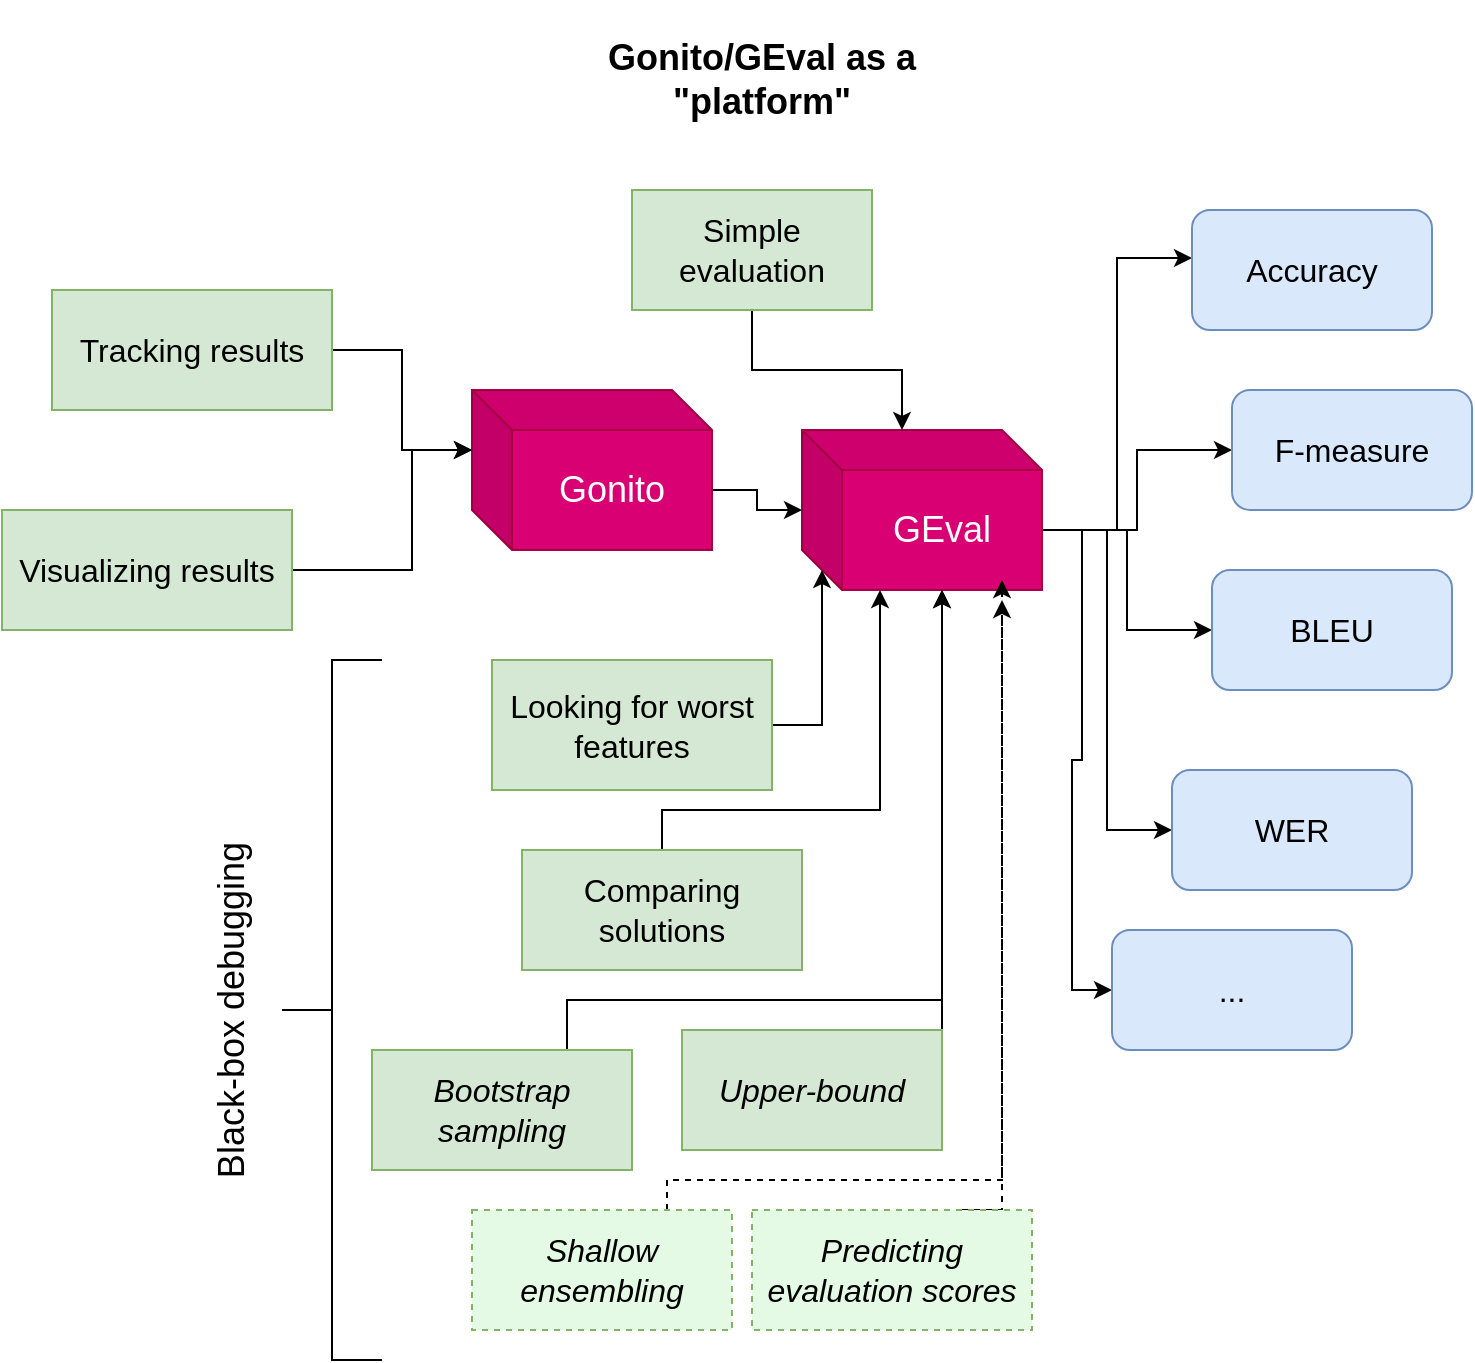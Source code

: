 <mxfile version="12.6.2" type="device"><diagram id="GF5vMvmt961psyxPUKfL" name="Page-1"><mxGraphModel dx="1420" dy="775" grid="1" gridSize="10" guides="1" tooltips="1" connect="1" arrows="1" fold="1" page="1" pageScale="1" pageWidth="850" pageHeight="1100" math="0" shadow="0"><root><mxCell id="0"/><mxCell id="1" parent="0"/><mxCell id="YmkqpxC1H59n3fccIhuR-10" style="edgeStyle=orthogonalEdgeStyle;rounded=0;orthogonalLoop=1;jettySize=auto;html=1;exitX=0;exitY=0;exitDx=120;exitDy=50;exitPerimeter=0;entryX=0;entryY=0.4;entryDx=0;entryDy=0;entryPerimeter=0;" parent="1" source="YmkqpxC1H59n3fccIhuR-1" target="YmkqpxC1H59n3fccIhuR-5" edge="1"><mxGeometry relative="1" as="geometry"/></mxCell><mxCell id="YmkqpxC1H59n3fccIhuR-11" style="edgeStyle=orthogonalEdgeStyle;rounded=0;orthogonalLoop=1;jettySize=auto;html=1;exitX=0;exitY=0;exitDx=120;exitDy=50;exitPerimeter=0;entryX=0;entryY=0.5;entryDx=0;entryDy=0;" parent="1" source="YmkqpxC1H59n3fccIhuR-1" target="YmkqpxC1H59n3fccIhuR-6" edge="1"><mxGeometry relative="1" as="geometry"/></mxCell><mxCell id="YmkqpxC1H59n3fccIhuR-12" style="edgeStyle=orthogonalEdgeStyle;rounded=0;orthogonalLoop=1;jettySize=auto;html=1;exitX=0;exitY=0;exitDx=120;exitDy=50;exitPerimeter=0;entryX=0;entryY=0.5;entryDx=0;entryDy=0;" parent="1" source="YmkqpxC1H59n3fccIhuR-1" target="YmkqpxC1H59n3fccIhuR-7" edge="1"><mxGeometry relative="1" as="geometry"/></mxCell><mxCell id="YmkqpxC1H59n3fccIhuR-13" style="edgeStyle=orthogonalEdgeStyle;rounded=0;orthogonalLoop=1;jettySize=auto;html=1;exitX=0;exitY=0;exitDx=120;exitDy=50;exitPerimeter=0;entryX=0;entryY=0.5;entryDx=0;entryDy=0;" parent="1" source="YmkqpxC1H59n3fccIhuR-1" target="YmkqpxC1H59n3fccIhuR-8" edge="1"><mxGeometry relative="1" as="geometry"/></mxCell><mxCell id="YmkqpxC1H59n3fccIhuR-14" style="edgeStyle=orthogonalEdgeStyle;rounded=0;orthogonalLoop=1;jettySize=auto;html=1;exitX=0;exitY=0;exitDx=120;exitDy=50;exitPerimeter=0;entryX=0;entryY=0.5;entryDx=0;entryDy=0;" parent="1" source="YmkqpxC1H59n3fccIhuR-1" target="YmkqpxC1H59n3fccIhuR-9" edge="1"><mxGeometry relative="1" as="geometry"/></mxCell><mxCell id="YmkqpxC1H59n3fccIhuR-1" value="&lt;font style=&quot;font-size: 18px&quot;&gt;GEval&lt;/font&gt;" style="shape=cube;whiteSpace=wrap;html=1;boundedLbl=1;backgroundOutline=1;darkOpacity=0.05;darkOpacity2=0.1;fillColor=#d80073;strokeColor=#A50040;fontColor=#ffffff;" parent="1" vertex="1"><mxGeometry x="450" y="245" width="120" height="80" as="geometry"/></mxCell><mxCell id="YmkqpxC1H59n3fccIhuR-4" style="edgeStyle=orthogonalEdgeStyle;rounded=0;orthogonalLoop=1;jettySize=auto;html=1;exitX=0;exitY=0;exitDx=120;exitDy=50;exitPerimeter=0;" parent="1" source="YmkqpxC1H59n3fccIhuR-3" target="YmkqpxC1H59n3fccIhuR-1" edge="1"><mxGeometry relative="1" as="geometry"/></mxCell><mxCell id="YmkqpxC1H59n3fccIhuR-3" value="&lt;font style=&quot;font-size: 18px&quot;&gt;Gonito&lt;/font&gt;" style="shape=cube;whiteSpace=wrap;html=1;boundedLbl=1;backgroundOutline=1;darkOpacity=0.05;darkOpacity2=0.1;fillColor=#d80073;strokeColor=#A50040;fontColor=#ffffff;" parent="1" vertex="1"><mxGeometry x="285" y="225" width="120" height="80" as="geometry"/></mxCell><mxCell id="YmkqpxC1H59n3fccIhuR-5" value="&lt;font style=&quot;font-size: 16px&quot;&gt;Accuracy&lt;/font&gt;" style="rounded=1;whiteSpace=wrap;html=1;fillColor=#dae8fc;strokeColor=#6c8ebf;" parent="1" vertex="1"><mxGeometry x="645" y="135" width="120" height="60" as="geometry"/></mxCell><mxCell id="YmkqpxC1H59n3fccIhuR-6" value="&lt;font style=&quot;font-size: 16px&quot;&gt;F-measure&lt;/font&gt;" style="rounded=1;whiteSpace=wrap;html=1;fillColor=#dae8fc;strokeColor=#6c8ebf;" parent="1" vertex="1"><mxGeometry x="665" y="225" width="120" height="60" as="geometry"/></mxCell><mxCell id="YmkqpxC1H59n3fccIhuR-7" value="&lt;font style=&quot;font-size: 16px&quot;&gt;BLEU&lt;/font&gt;" style="rounded=1;whiteSpace=wrap;html=1;fillColor=#dae8fc;strokeColor=#6c8ebf;" parent="1" vertex="1"><mxGeometry x="655" y="315" width="120" height="60" as="geometry"/></mxCell><mxCell id="YmkqpxC1H59n3fccIhuR-8" value="&lt;font style=&quot;font-size: 16px&quot;&gt;WER&lt;/font&gt;" style="rounded=1;whiteSpace=wrap;html=1;fillColor=#dae8fc;strokeColor=#6c8ebf;" parent="1" vertex="1"><mxGeometry x="635" y="415" width="120" height="60" as="geometry"/></mxCell><mxCell id="YmkqpxC1H59n3fccIhuR-9" value="&lt;font style=&quot;font-size: 16px&quot;&gt;...&lt;/font&gt;" style="rounded=1;whiteSpace=wrap;html=1;fillColor=#dae8fc;strokeColor=#6c8ebf;" parent="1" vertex="1"><mxGeometry x="605" y="495" width="120" height="60" as="geometry"/></mxCell><mxCell id="YmkqpxC1H59n3fccIhuR-15" value="&lt;b&gt;&lt;font style=&quot;font-size: 18px&quot;&gt;Gonito/GEval as a &quot;platform&quot;&lt;/font&gt;&lt;/b&gt;" style="text;html=1;strokeColor=none;fillColor=none;align=center;verticalAlign=middle;whiteSpace=wrap;rounded=0;" parent="1" vertex="1"><mxGeometry x="340" y="30" width="180" height="80" as="geometry"/></mxCell><mxCell id="YmkqpxC1H59n3fccIhuR-19" style="edgeStyle=orthogonalEdgeStyle;rounded=0;orthogonalLoop=1;jettySize=auto;html=1;exitX=1;exitY=0.5;exitDx=0;exitDy=0;entryX=0;entryY=0;entryDx=0;entryDy=30;entryPerimeter=0;" parent="1" source="YmkqpxC1H59n3fccIhuR-16" target="YmkqpxC1H59n3fccIhuR-3" edge="1"><mxGeometry relative="1" as="geometry"/></mxCell><mxCell id="YmkqpxC1H59n3fccIhuR-16" value="&lt;font style=&quot;font-size: 16px&quot;&gt;Tracking results&lt;/font&gt;" style="rounded=0;whiteSpace=wrap;html=1;fillColor=#d5e8d4;strokeColor=#82b366;" parent="1" vertex="1"><mxGeometry x="75" y="175" width="140" height="60" as="geometry"/></mxCell><mxCell id="YmkqpxC1H59n3fccIhuR-20" style="edgeStyle=orthogonalEdgeStyle;rounded=0;orthogonalLoop=1;jettySize=auto;html=1;exitX=1;exitY=0.5;exitDx=0;exitDy=0;" parent="1" source="YmkqpxC1H59n3fccIhuR-17" edge="1"><mxGeometry relative="1" as="geometry"><mxPoint x="285" y="255" as="targetPoint"/><Array as="points"><mxPoint x="255" y="315"/><mxPoint x="255" y="255"/></Array></mxGeometry></mxCell><mxCell id="YmkqpxC1H59n3fccIhuR-17" value="&lt;font style=&quot;font-size: 16px&quot;&gt;Visualizing results&lt;/font&gt;" style="rounded=0;whiteSpace=wrap;html=1;fillColor=#d5e8d4;strokeColor=#82b366;" parent="1" vertex="1"><mxGeometry x="50" y="285" width="145" height="60" as="geometry"/></mxCell><mxCell id="YmkqpxC1H59n3fccIhuR-21" style="edgeStyle=orthogonalEdgeStyle;rounded=0;orthogonalLoop=1;jettySize=auto;html=1;exitX=0.5;exitY=1;exitDx=0;exitDy=0;entryX=0;entryY=0;entryDx=50;entryDy=0;entryPerimeter=0;" parent="1" source="YmkqpxC1H59n3fccIhuR-18" target="YmkqpxC1H59n3fccIhuR-1" edge="1"><mxGeometry relative="1" as="geometry"/></mxCell><mxCell id="YmkqpxC1H59n3fccIhuR-18" value="&lt;font style=&quot;font-size: 16px&quot;&gt;Simple evaluation&lt;/font&gt;" style="rounded=0;whiteSpace=wrap;html=1;fillColor=#d5e8d4;strokeColor=#82b366;" parent="1" vertex="1"><mxGeometry x="365" y="125" width="120" height="60" as="geometry"/></mxCell><mxCell id="YmkqpxC1H59n3fccIhuR-24" style="edgeStyle=orthogonalEdgeStyle;rounded=0;orthogonalLoop=1;jettySize=auto;html=1;exitX=1;exitY=0.5;exitDx=0;exitDy=0;entryX=0;entryY=0;entryDx=10;entryDy=70;entryPerimeter=0;" parent="1" source="YmkqpxC1H59n3fccIhuR-22" target="YmkqpxC1H59n3fccIhuR-1" edge="1"><mxGeometry relative="1" as="geometry"/></mxCell><mxCell id="YmkqpxC1H59n3fccIhuR-22" value="&lt;div style=&quot;font-size: 16px&quot;&gt;&lt;font style=&quot;font-size: 16px&quot;&gt;Looking for worst&lt;/font&gt;&lt;/div&gt;&lt;div style=&quot;font-size: 16px&quot;&gt;&lt;font style=&quot;font-size: 16px&quot;&gt;features&lt;/font&gt;&lt;br&gt;&lt;/div&gt;" style="rounded=0;whiteSpace=wrap;html=1;fillColor=#d5e8d4;strokeColor=#82b366;" parent="1" vertex="1"><mxGeometry x="295" y="360" width="140" height="65" as="geometry"/></mxCell><mxCell id="YmkqpxC1H59n3fccIhuR-35" style="edgeStyle=orthogonalEdgeStyle;rounded=0;orthogonalLoop=1;jettySize=auto;html=1;exitX=0.5;exitY=0;exitDx=0;exitDy=0;" parent="1" source="YmkqpxC1H59n3fccIhuR-25" target="YmkqpxC1H59n3fccIhuR-1" edge="1"><mxGeometry relative="1" as="geometry"><Array as="points"><mxPoint x="380" y="435"/><mxPoint x="489" y="435"/></Array></mxGeometry></mxCell><mxCell id="YmkqpxC1H59n3fccIhuR-25" value="&lt;font style=&quot;font-size: 16px&quot;&gt;Comparing solutions&lt;/font&gt;" style="rounded=0;whiteSpace=wrap;html=1;fillColor=#d5e8d4;strokeColor=#82b366;" parent="1" vertex="1"><mxGeometry x="310" y="455" width="140" height="60" as="geometry"/></mxCell><mxCell id="ScCwAptaUeKxWnzvRfIb-3" style="edgeStyle=orthogonalEdgeStyle;rounded=0;orthogonalLoop=1;jettySize=auto;html=1;exitX=0.75;exitY=0;exitDx=0;exitDy=0;entryX=0;entryY=0;entryDx=70;entryDy=80;entryPerimeter=0;" edge="1" parent="1" source="YmkqpxC1H59n3fccIhuR-26" target="YmkqpxC1H59n3fccIhuR-1"><mxGeometry relative="1" as="geometry"><Array as="points"><mxPoint x="333" y="530"/><mxPoint x="520" y="530"/></Array></mxGeometry></mxCell><mxCell id="YmkqpxC1H59n3fccIhuR-26" value="&lt;i&gt;&lt;font style=&quot;font-size: 16px&quot;&gt;Bootstrap sampling&lt;/font&gt;&lt;/i&gt;" style="rounded=0;whiteSpace=wrap;html=1;fillColor=#d5e8d4;strokeColor=#82b366;" parent="1" vertex="1"><mxGeometry x="235" y="555" width="130" height="60" as="geometry"/></mxCell><mxCell id="ScCwAptaUeKxWnzvRfIb-1" style="edgeStyle=orthogonalEdgeStyle;rounded=0;orthogonalLoop=1;jettySize=auto;html=1;exitX=0.75;exitY=0;exitDx=0;exitDy=0;entryX=0;entryY=0;entryDx=70;entryDy=80;entryPerimeter=0;" edge="1" parent="1" source="YmkqpxC1H59n3fccIhuR-27" target="YmkqpxC1H59n3fccIhuR-1"><mxGeometry relative="1" as="geometry"><Array as="points"><mxPoint x="520" y="555"/></Array></mxGeometry></mxCell><mxCell id="YmkqpxC1H59n3fccIhuR-27" value="&lt;i&gt;&lt;font style=&quot;font-size: 16px&quot;&gt;Upper-bound &lt;br&gt;&lt;/font&gt;&lt;/i&gt;" style="rounded=0;whiteSpace=wrap;html=1;fillColor=#d5e8d4;strokeColor=#82b366;" parent="1" vertex="1"><mxGeometry x="390" y="545" width="130" height="60" as="geometry"/></mxCell><mxCell id="ScCwAptaUeKxWnzvRfIb-5" style="edgeStyle=orthogonalEdgeStyle;rounded=0;orthogonalLoop=1;jettySize=auto;html=1;exitX=0.75;exitY=0;exitDx=0;exitDy=0;dashed=1;" edge="1" parent="1" source="YmkqpxC1H59n3fccIhuR-28"><mxGeometry relative="1" as="geometry"><mxPoint x="550" y="320" as="targetPoint"/><Array as="points"><mxPoint x="383" y="620"/><mxPoint x="550" y="620"/></Array></mxGeometry></mxCell><mxCell id="YmkqpxC1H59n3fccIhuR-28" value="&lt;i&gt;&lt;font style=&quot;font-size: 16px&quot;&gt;Shallow ensembling &lt;/font&gt;&lt;/i&gt;" style="rounded=0;whiteSpace=wrap;html=1;fillColor=#E5FAE4;strokeColor=#82b366;dashed=1;" parent="1" vertex="1"><mxGeometry x="285" y="635" width="130" height="60" as="geometry"/></mxCell><mxCell id="ScCwAptaUeKxWnzvRfIb-6" style="edgeStyle=orthogonalEdgeStyle;rounded=0;orthogonalLoop=1;jettySize=auto;html=1;exitX=0.75;exitY=0;exitDx=0;exitDy=0;dashed=1;" edge="1" parent="1" source="YmkqpxC1H59n3fccIhuR-29"><mxGeometry relative="1" as="geometry"><mxPoint x="550" y="330" as="targetPoint"/><Array as="points"><mxPoint x="550" y="635"/></Array></mxGeometry></mxCell><mxCell id="YmkqpxC1H59n3fccIhuR-29" value="&lt;i&gt;&lt;font style=&quot;font-size: 16px&quot;&gt;Predicting evaluation scores&lt;br&gt;&lt;/font&gt;&lt;/i&gt;" style="rounded=0;whiteSpace=wrap;html=1;fillColor=#E5FAE4;strokeColor=#82b366;dashed=1;" parent="1" vertex="1"><mxGeometry x="425" y="635" width="140" height="60" as="geometry"/></mxCell><mxCell id="YmkqpxC1H59n3fccIhuR-38" value="" style="strokeWidth=1;html=1;shape=mxgraph.flowchart.annotation_2;align=left;pointerEvents=1" parent="1" vertex="1"><mxGeometry x="190" y="360" width="50" height="350" as="geometry"/></mxCell><mxCell id="YmkqpxC1H59n3fccIhuR-39" value="&lt;font style=&quot;font-size: 18px&quot;&gt;Black-box debugging&lt;/font&gt;" style="text;html=1;strokeColor=none;fillColor=none;align=center;verticalAlign=middle;whiteSpace=wrap;rounded=0;rotation=-90;" parent="1" vertex="1"><mxGeometry x="75" y="525" width="180" height="20" as="geometry"/></mxCell></root></mxGraphModel></diagram></mxfile>